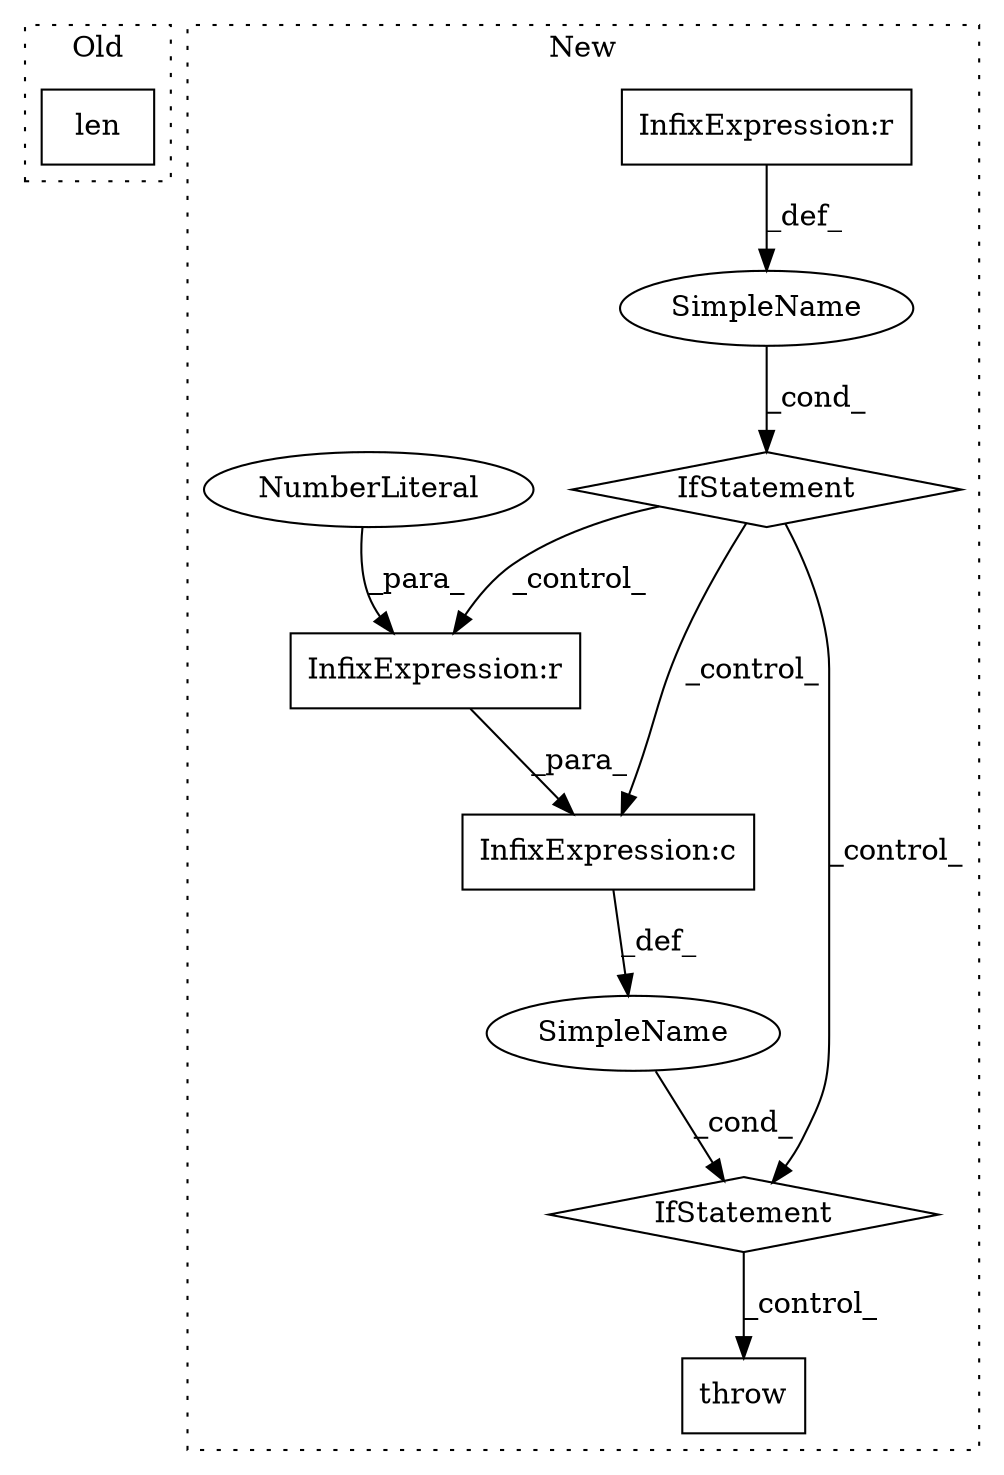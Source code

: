 digraph G {
subgraph cluster0 {
1 [label="len" a="32" s="5060,5078" l="4,1" shape="box"];
label = "Old";
style="dotted";
}
subgraph cluster1 {
2 [label="throw" a="53" s="5603" l="6" shape="box"];
3 [label="IfStatement" a="25" s="5405,5499" l="4,2" shape="diamond"];
4 [label="SimpleName" a="42" s="" l="" shape="ellipse"];
5 [label="InfixExpression:r" a="27" s="5413" l="3" shape="box"];
6 [label="SimpleName" a="42" s="" l="" shape="ellipse"];
7 [label="IfStatement" a="25" s="5155,5181" l="4,2" shape="diamond"];
8 [label="InfixExpression:r" a="27" s="5173" l="4" shape="box"];
9 [label="NumberLiteral" a="34" s="5412" l="1" shape="ellipse"];
10 [label="InfixExpression:c" a="27" s="5467" l="4" shape="box"];
label = "New";
style="dotted";
}
3 -> 2 [label="_control_"];
4 -> 3 [label="_cond_"];
5 -> 10 [label="_para_"];
6 -> 7 [label="_cond_"];
7 -> 10 [label="_control_"];
7 -> 5 [label="_control_"];
7 -> 3 [label="_control_"];
8 -> 6 [label="_def_"];
9 -> 5 [label="_para_"];
10 -> 4 [label="_def_"];
}